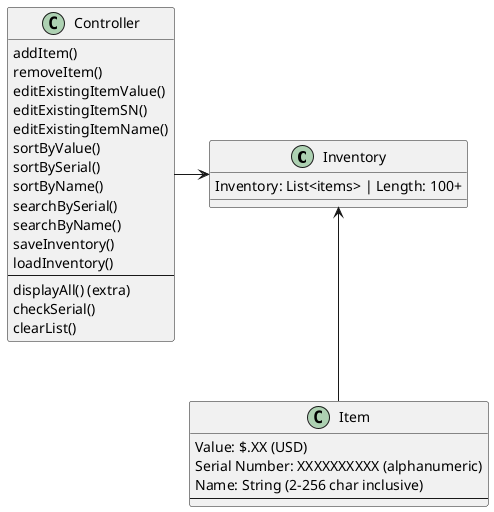 @startuml
'https://plantuml.com/class-diagram

class Inventory {
Inventory: List<items> | Length: 100+
}

class Item {
Value: $.XX (USD)
Serial Number: XXXXXXXXXX (alphanumeric)
Name: String (2-256 char inclusive)
----
}

class Controller {
addItem()
removeItem()
editExistingItemValue()
editExistingItemSN()
editExistingItemName()
sortByValue()
sortBySerial()
sortByName()
searchBySerial()
searchByName()
saveInventory()
loadInventory()
--
displayAll() (extra)
checkSerial()
clearList()
}

Controller -> Inventory
Inventory <-- Item

@enduml
'The user shall interact with the application through a Graphical User Interface

The user shall be able to store at least 100 inventory items
    Each inventory item shall have a value representing its monetary value in US dollars
    Each inventory item shall have a unique serial number in the format of XXXXXXXXXX where X can be either a letter or digit
'    Each inventory item shall have a name between 2 and 256 characters in length (inclusive)

'The user shall be able to add a new inventory item
    The application shall display an error message if the user enters an existing serial number for the new item
'The user shall be able to remove an existing inventory item

'The user shall be able to edit the value of an existing inventory item
'The user shall be able to edit the serial number of an existing inventory item
    The application shall prevent the user from duplicating the serial number
'The user shall be able to edit the name of an existing inventory item

'The user shall be able to sort the inventory items by value
'The user shall be able to sort inventory items by serial number
'The user shall be able to sort inventory items by name

'The user shall be able to search for an inventory item by serial number
'The user shall be able to search for an inventory item by name

The user shall be able to save their inventory items to a file
    The user shall be able to select the file format from among the following set of options: TSV (tab-separated value), HTML, JSON
        TSV files shall shall list one inventory item per line, separate each field within an inventory item using a tab character, and end with the extension .txt
        HTML files shall contain valid HTML and end with the extension .html
            The list of inventory items must appear as a table when the HTML file is rendered.
        JSON files shall contain valid JSON and end with the extension .json
    The user shall provide the file name and file location of the file to save
The user shall be able to load inventory items from a file that was previously created by the application.
    The user shall provide the file name and file location of the file to load